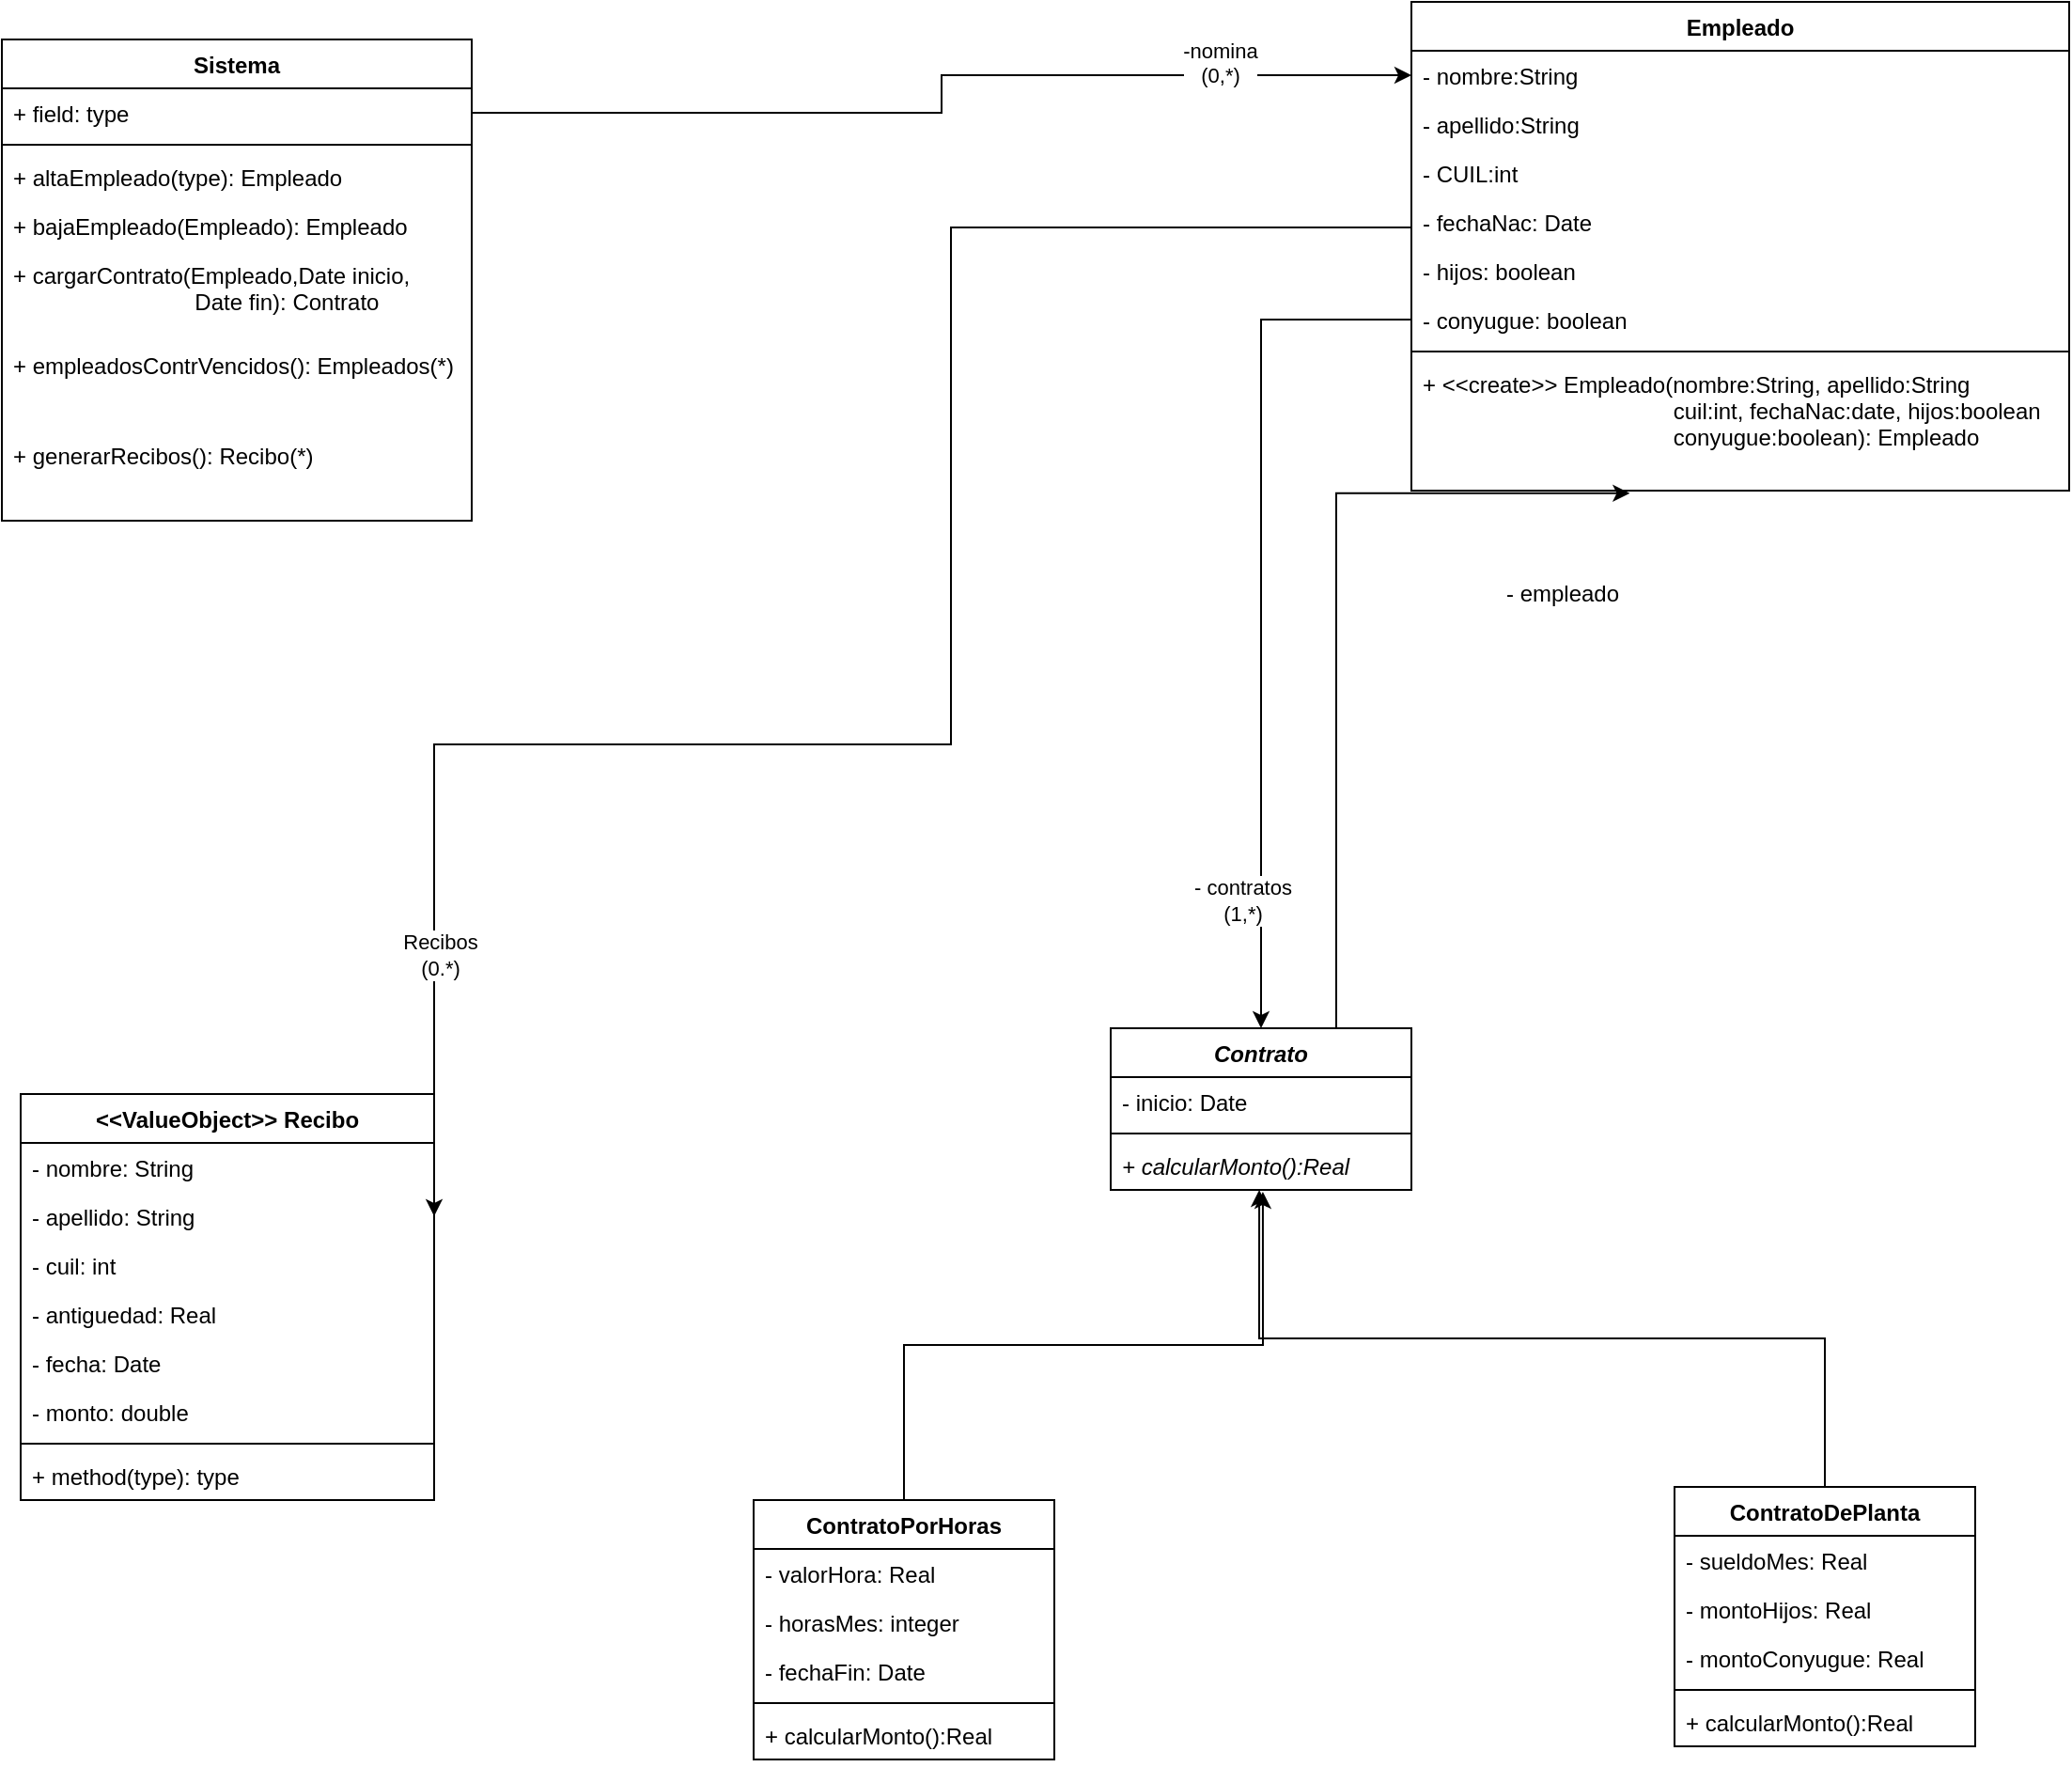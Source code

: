 <mxfile version="20.5.1" type="device"><diagram id="7364k446vfccjCNWJg3e" name="Página-1"><mxGraphModel dx="1198" dy="790" grid="1" gridSize="10" guides="1" tooltips="1" connect="1" arrows="1" fold="1" page="1" pageScale="1" pageWidth="1169" pageHeight="1654" math="0" shadow="0"><root><mxCell id="0"/><mxCell id="1" parent="0"/><mxCell id="M_9a0nrrHJsSFqQ9_Usc-5" value="Sistema" style="swimlane;fontStyle=1;align=center;verticalAlign=top;childLayout=stackLayout;horizontal=1;startSize=26;horizontalStack=0;resizeParent=1;resizeParentMax=0;resizeLast=0;collapsible=1;marginBottom=0;" parent="1" vertex="1"><mxGeometry x="50" y="50" width="250" height="256" as="geometry"/></mxCell><mxCell id="M_9a0nrrHJsSFqQ9_Usc-6" value="+ field: type" style="text;strokeColor=none;fillColor=none;align=left;verticalAlign=top;spacingLeft=4;spacingRight=4;overflow=hidden;rotatable=0;points=[[0,0.5],[1,0.5]];portConstraint=eastwest;" parent="M_9a0nrrHJsSFqQ9_Usc-5" vertex="1"><mxGeometry y="26" width="250" height="26" as="geometry"/></mxCell><mxCell id="M_9a0nrrHJsSFqQ9_Usc-7" value="" style="line;strokeWidth=1;fillColor=none;align=left;verticalAlign=middle;spacingTop=-1;spacingLeft=3;spacingRight=3;rotatable=0;labelPosition=right;points=[];portConstraint=eastwest;strokeColor=inherit;" parent="M_9a0nrrHJsSFqQ9_Usc-5" vertex="1"><mxGeometry y="52" width="250" height="8" as="geometry"/></mxCell><mxCell id="M_9a0nrrHJsSFqQ9_Usc-8" value="+ altaEmpleado(type): Empleado" style="text;strokeColor=none;fillColor=none;align=left;verticalAlign=top;spacingLeft=4;spacingRight=4;overflow=hidden;rotatable=0;points=[[0,0.5],[1,0.5]];portConstraint=eastwest;" parent="M_9a0nrrHJsSFqQ9_Usc-5" vertex="1"><mxGeometry y="60" width="250" height="26" as="geometry"/></mxCell><mxCell id="M_9a0nrrHJsSFqQ9_Usc-31" value="+ bajaEmpleado(Empleado): Empleado" style="text;strokeColor=none;fillColor=none;align=left;verticalAlign=top;spacingLeft=4;spacingRight=4;overflow=hidden;rotatable=0;points=[[0,0.5],[1,0.5]];portConstraint=eastwest;" parent="M_9a0nrrHJsSFqQ9_Usc-5" vertex="1"><mxGeometry y="86" width="250" height="26" as="geometry"/></mxCell><mxCell id="M_9a0nrrHJsSFqQ9_Usc-32" value="+ cargarContrato(Empleado,Date inicio,&#10;                             Date fin): Contrato" style="text;strokeColor=none;fillColor=none;align=left;verticalAlign=top;spacingLeft=4;spacingRight=4;overflow=hidden;rotatable=0;points=[[0,0.5],[1,0.5]];portConstraint=eastwest;" parent="M_9a0nrrHJsSFqQ9_Usc-5" vertex="1"><mxGeometry y="112" width="250" height="48" as="geometry"/></mxCell><mxCell id="M_9a0nrrHJsSFqQ9_Usc-59" value="+ empleadosContrVencidos(): Empleados(*)" style="text;strokeColor=none;fillColor=none;align=left;verticalAlign=top;spacingLeft=4;spacingRight=4;overflow=hidden;rotatable=0;points=[[0,0.5],[1,0.5]];portConstraint=eastwest;" parent="M_9a0nrrHJsSFqQ9_Usc-5" vertex="1"><mxGeometry y="160" width="250" height="48" as="geometry"/></mxCell><mxCell id="M_9a0nrrHJsSFqQ9_Usc-60" value="+ generarRecibos(): Recibo(*)" style="text;strokeColor=none;fillColor=none;align=left;verticalAlign=top;spacingLeft=4;spacingRight=4;overflow=hidden;rotatable=0;points=[[0,0.5],[1,0.5]];portConstraint=eastwest;" parent="M_9a0nrrHJsSFqQ9_Usc-5" vertex="1"><mxGeometry y="208" width="250" height="48" as="geometry"/></mxCell><mxCell id="M_9a0nrrHJsSFqQ9_Usc-16" value="Empleado" style="swimlane;fontStyle=1;align=center;verticalAlign=top;childLayout=stackLayout;horizontal=1;startSize=26;horizontalStack=0;resizeParent=1;resizeParentMax=0;resizeLast=0;collapsible=1;marginBottom=0;" parent="1" vertex="1"><mxGeometry x="800" y="30" width="350" height="260" as="geometry"/></mxCell><mxCell id="M_9a0nrrHJsSFqQ9_Usc-17" value="- nombre:String" style="text;strokeColor=none;fillColor=none;align=left;verticalAlign=top;spacingLeft=4;spacingRight=4;overflow=hidden;rotatable=0;points=[[0,0.5],[1,0.5]];portConstraint=eastwest;" parent="M_9a0nrrHJsSFqQ9_Usc-16" vertex="1"><mxGeometry y="26" width="350" height="26" as="geometry"/></mxCell><mxCell id="M_9a0nrrHJsSFqQ9_Usc-22" value="- apellido:String" style="text;strokeColor=none;fillColor=none;align=left;verticalAlign=top;spacingLeft=4;spacingRight=4;overflow=hidden;rotatable=0;points=[[0,0.5],[1,0.5]];portConstraint=eastwest;" parent="M_9a0nrrHJsSFqQ9_Usc-16" vertex="1"><mxGeometry y="52" width="350" height="26" as="geometry"/></mxCell><mxCell id="M_9a0nrrHJsSFqQ9_Usc-23" value="- CUIL:int" style="text;strokeColor=none;fillColor=none;align=left;verticalAlign=top;spacingLeft=4;spacingRight=4;overflow=hidden;rotatable=0;points=[[0,0.5],[1,0.5]];portConstraint=eastwest;" parent="M_9a0nrrHJsSFqQ9_Usc-16" vertex="1"><mxGeometry y="78" width="350" height="26" as="geometry"/></mxCell><mxCell id="M_9a0nrrHJsSFqQ9_Usc-24" value="- fechaNac: Date" style="text;strokeColor=none;fillColor=none;align=left;verticalAlign=top;spacingLeft=4;spacingRight=4;overflow=hidden;rotatable=0;points=[[0,0.5],[1,0.5]];portConstraint=eastwest;" parent="M_9a0nrrHJsSFqQ9_Usc-16" vertex="1"><mxGeometry y="104" width="350" height="26" as="geometry"/></mxCell><mxCell id="M_9a0nrrHJsSFqQ9_Usc-25" value="- hijos: boolean" style="text;strokeColor=none;fillColor=none;align=left;verticalAlign=top;spacingLeft=4;spacingRight=4;overflow=hidden;rotatable=0;points=[[0,0.5],[1,0.5]];portConstraint=eastwest;" parent="M_9a0nrrHJsSFqQ9_Usc-16" vertex="1"><mxGeometry y="130" width="350" height="26" as="geometry"/></mxCell><mxCell id="M_9a0nrrHJsSFqQ9_Usc-26" value="- conyugue: boolean" style="text;strokeColor=none;fillColor=none;align=left;verticalAlign=top;spacingLeft=4;spacingRight=4;overflow=hidden;rotatable=0;points=[[0,0.5],[1,0.5]];portConstraint=eastwest;" parent="M_9a0nrrHJsSFqQ9_Usc-16" vertex="1"><mxGeometry y="156" width="350" height="26" as="geometry"/></mxCell><mxCell id="M_9a0nrrHJsSFqQ9_Usc-18" value="" style="line;strokeWidth=1;fillColor=none;align=left;verticalAlign=middle;spacingTop=-1;spacingLeft=3;spacingRight=3;rotatable=0;labelPosition=right;points=[];portConstraint=eastwest;strokeColor=inherit;" parent="M_9a0nrrHJsSFqQ9_Usc-16" vertex="1"><mxGeometry y="182" width="350" height="8" as="geometry"/></mxCell><mxCell id="M_9a0nrrHJsSFqQ9_Usc-19" value="+ &lt;&lt;create&gt;&gt; Empleado(nombre:String, apellido:String&#10;                                        cuil:int, fechaNac:date, hijos:boolean&#10;                                        conyugue:boolean): Empleado" style="text;strokeColor=none;fillColor=none;align=left;verticalAlign=top;spacingLeft=4;spacingRight=4;overflow=hidden;rotatable=0;points=[[0,0.5],[1,0.5]];portConstraint=eastwest;" parent="M_9a0nrrHJsSFqQ9_Usc-16" vertex="1"><mxGeometry y="190" width="350" height="70" as="geometry"/></mxCell><mxCell id="M_9a0nrrHJsSFqQ9_Usc-20" style="edgeStyle=orthogonalEdgeStyle;rounded=0;orthogonalLoop=1;jettySize=auto;html=1;" parent="1" source="M_9a0nrrHJsSFqQ9_Usc-6" target="M_9a0nrrHJsSFqQ9_Usc-17" edge="1"><mxGeometry relative="1" as="geometry"/></mxCell><mxCell id="M_9a0nrrHJsSFqQ9_Usc-21" value="&lt;br&gt;-nomina&lt;br&gt;(0,*)" style="edgeLabel;html=1;align=center;verticalAlign=middle;resizable=0;points=[];" parent="M_9a0nrrHJsSFqQ9_Usc-20" vertex="1" connectable="0"><mxGeometry x="0.72" y="-2" relative="1" as="geometry"><mxPoint x="-29" y="-15" as="offset"/></mxGeometry></mxCell><mxCell id="M_9a0nrrHJsSFqQ9_Usc-49" style="edgeStyle=orthogonalEdgeStyle;rounded=0;orthogonalLoop=1;jettySize=auto;html=1;exitX=0.75;exitY=0;exitDx=0;exitDy=0;entryX=0.332;entryY=1.02;entryDx=0;entryDy=0;entryPerimeter=0;" parent="1" source="M_9a0nrrHJsSFqQ9_Usc-27" edge="1" target="M_9a0nrrHJsSFqQ9_Usc-19"><mxGeometry relative="1" as="geometry"><mxPoint x="880" y="300" as="targetPoint"/></mxGeometry></mxCell><mxCell id="M_9a0nrrHJsSFqQ9_Usc-27" value="Contrato" style="swimlane;fontStyle=3;align=center;verticalAlign=top;childLayout=stackLayout;horizontal=1;startSize=26;horizontalStack=0;resizeParent=1;resizeParentMax=0;resizeLast=0;collapsible=1;marginBottom=0;" parent="1" vertex="1"><mxGeometry x="640" y="576" width="160" height="86" as="geometry"/></mxCell><mxCell id="M_9a0nrrHJsSFqQ9_Usc-28" value="- inicio: Date" style="text;strokeColor=none;fillColor=none;align=left;verticalAlign=top;spacingLeft=4;spacingRight=4;overflow=hidden;rotatable=0;points=[[0,0.5],[1,0.5]];portConstraint=eastwest;" parent="M_9a0nrrHJsSFqQ9_Usc-27" vertex="1"><mxGeometry y="26" width="160" height="26" as="geometry"/></mxCell><mxCell id="M_9a0nrrHJsSFqQ9_Usc-29" value="" style="line;strokeWidth=1;fillColor=none;align=left;verticalAlign=middle;spacingTop=-1;spacingLeft=3;spacingRight=3;rotatable=0;labelPosition=right;points=[];portConstraint=eastwest;strokeColor=inherit;" parent="M_9a0nrrHJsSFqQ9_Usc-27" vertex="1"><mxGeometry y="52" width="160" height="8" as="geometry"/></mxCell><mxCell id="M_9a0nrrHJsSFqQ9_Usc-30" value="+ calcularMonto():Real" style="text;strokeColor=none;fillColor=none;align=left;verticalAlign=top;spacingLeft=4;spacingRight=4;overflow=hidden;rotatable=0;points=[[0,0.5],[1,0.5]];portConstraint=eastwest;fontStyle=2" parent="M_9a0nrrHJsSFqQ9_Usc-27" vertex="1"><mxGeometry y="60" width="160" height="26" as="geometry"/></mxCell><mxCell id="M_9a0nrrHJsSFqQ9_Usc-44" style="edgeStyle=orthogonalEdgeStyle;rounded=0;orthogonalLoop=1;jettySize=auto;html=1;entryX=0.506;entryY=1.038;entryDx=0;entryDy=0;entryPerimeter=0;" parent="1" source="M_9a0nrrHJsSFqQ9_Usc-34" target="M_9a0nrrHJsSFqQ9_Usc-30" edge="1"><mxGeometry relative="1" as="geometry"/></mxCell><mxCell id="M_9a0nrrHJsSFqQ9_Usc-34" value="ContratoPorHoras" style="swimlane;fontStyle=1;align=center;verticalAlign=top;childLayout=stackLayout;horizontal=1;startSize=26;horizontalStack=0;resizeParent=1;resizeParentMax=0;resizeLast=0;collapsible=1;marginBottom=0;" parent="1" vertex="1"><mxGeometry x="450" y="827" width="160" height="138" as="geometry"/></mxCell><mxCell id="M_9a0nrrHJsSFqQ9_Usc-54" value="- valorHora: Real" style="text;strokeColor=none;fillColor=none;align=left;verticalAlign=top;spacingLeft=4;spacingRight=4;overflow=hidden;rotatable=0;points=[[0,0.5],[1,0.5]];portConstraint=eastwest;" parent="M_9a0nrrHJsSFqQ9_Usc-34" vertex="1"><mxGeometry y="26" width="160" height="26" as="geometry"/></mxCell><mxCell id="M_9a0nrrHJsSFqQ9_Usc-56" value="- horasMes: integer" style="text;strokeColor=none;fillColor=none;align=left;verticalAlign=top;spacingLeft=4;spacingRight=4;overflow=hidden;rotatable=0;points=[[0,0.5],[1,0.5]];portConstraint=eastwest;" parent="M_9a0nrrHJsSFqQ9_Usc-34" vertex="1"><mxGeometry y="52" width="160" height="26" as="geometry"/></mxCell><mxCell id="M_9a0nrrHJsSFqQ9_Usc-35" value="- fechaFin: Date" style="text;strokeColor=none;fillColor=none;align=left;verticalAlign=top;spacingLeft=4;spacingRight=4;overflow=hidden;rotatable=0;points=[[0,0.5],[1,0.5]];portConstraint=eastwest;" parent="M_9a0nrrHJsSFqQ9_Usc-34" vertex="1"><mxGeometry y="78" width="160" height="26" as="geometry"/></mxCell><mxCell id="M_9a0nrrHJsSFqQ9_Usc-36" value="" style="line;strokeWidth=1;fillColor=none;align=left;verticalAlign=middle;spacingTop=-1;spacingLeft=3;spacingRight=3;rotatable=0;labelPosition=right;points=[];portConstraint=eastwest;strokeColor=inherit;" parent="M_9a0nrrHJsSFqQ9_Usc-34" vertex="1"><mxGeometry y="104" width="160" height="8" as="geometry"/></mxCell><mxCell id="M_9a0nrrHJsSFqQ9_Usc-37" value="+ calcularMonto():Real" style="text;strokeColor=none;fillColor=none;align=left;verticalAlign=top;spacingLeft=4;spacingRight=4;overflow=hidden;rotatable=0;points=[[0,0.5],[1,0.5]];portConstraint=eastwest;" parent="M_9a0nrrHJsSFqQ9_Usc-34" vertex="1"><mxGeometry y="112" width="160" height="26" as="geometry"/></mxCell><mxCell id="M_9a0nrrHJsSFqQ9_Usc-45" style="edgeStyle=orthogonalEdgeStyle;rounded=0;orthogonalLoop=1;jettySize=auto;html=1;entryX=0.494;entryY=1;entryDx=0;entryDy=0;entryPerimeter=0;" parent="1" source="M_9a0nrrHJsSFqQ9_Usc-40" target="M_9a0nrrHJsSFqQ9_Usc-30" edge="1"><mxGeometry relative="1" as="geometry"><mxPoint x="810" y="530" as="targetPoint"/></mxGeometry></mxCell><mxCell id="M_9a0nrrHJsSFqQ9_Usc-40" value="ContratoDePlanta" style="swimlane;fontStyle=1;align=center;verticalAlign=top;childLayout=stackLayout;horizontal=1;startSize=26;horizontalStack=0;resizeParent=1;resizeParentMax=0;resizeLast=0;collapsible=1;marginBottom=0;" parent="1" vertex="1"><mxGeometry x="940" y="820" width="160" height="138" as="geometry"/></mxCell><mxCell id="M_9a0nrrHJsSFqQ9_Usc-41" value="- sueldoMes: Real" style="text;strokeColor=none;fillColor=none;align=left;verticalAlign=top;spacingLeft=4;spacingRight=4;overflow=hidden;rotatable=0;points=[[0,0.5],[1,0.5]];portConstraint=eastwest;" parent="M_9a0nrrHJsSFqQ9_Usc-40" vertex="1"><mxGeometry y="26" width="160" height="26" as="geometry"/></mxCell><mxCell id="M_9a0nrrHJsSFqQ9_Usc-57" value="- montoHijos: Real" style="text;strokeColor=none;fillColor=none;align=left;verticalAlign=top;spacingLeft=4;spacingRight=4;overflow=hidden;rotatable=0;points=[[0,0.5],[1,0.5]];portConstraint=eastwest;" parent="M_9a0nrrHJsSFqQ9_Usc-40" vertex="1"><mxGeometry y="52" width="160" height="26" as="geometry"/></mxCell><mxCell id="M_9a0nrrHJsSFqQ9_Usc-58" value="- montoConyugue: Real" style="text;strokeColor=none;fillColor=none;align=left;verticalAlign=top;spacingLeft=4;spacingRight=4;overflow=hidden;rotatable=0;points=[[0,0.5],[1,0.5]];portConstraint=eastwest;" parent="M_9a0nrrHJsSFqQ9_Usc-40" vertex="1"><mxGeometry y="78" width="160" height="26" as="geometry"/></mxCell><mxCell id="M_9a0nrrHJsSFqQ9_Usc-42" value="" style="line;strokeWidth=1;fillColor=none;align=left;verticalAlign=middle;spacingTop=-1;spacingLeft=3;spacingRight=3;rotatable=0;labelPosition=right;points=[];portConstraint=eastwest;strokeColor=inherit;" parent="M_9a0nrrHJsSFqQ9_Usc-40" vertex="1"><mxGeometry y="104" width="160" height="8" as="geometry"/></mxCell><mxCell id="M_9a0nrrHJsSFqQ9_Usc-43" value="+ calcularMonto():Real" style="text;strokeColor=none;fillColor=none;align=left;verticalAlign=top;spacingLeft=4;spacingRight=4;overflow=hidden;rotatable=0;points=[[0,0.5],[1,0.5]];portConstraint=eastwest;" parent="M_9a0nrrHJsSFqQ9_Usc-40" vertex="1"><mxGeometry y="112" width="160" height="26" as="geometry"/></mxCell><mxCell id="M_9a0nrrHJsSFqQ9_Usc-47" style="edgeStyle=orthogonalEdgeStyle;rounded=0;orthogonalLoop=1;jettySize=auto;html=1;exitX=0;exitY=0.5;exitDx=0;exitDy=0;entryX=0.5;entryY=0;entryDx=0;entryDy=0;" parent="1" source="M_9a0nrrHJsSFqQ9_Usc-26" target="M_9a0nrrHJsSFqQ9_Usc-27" edge="1"><mxGeometry relative="1" as="geometry"/></mxCell><mxCell id="M_9a0nrrHJsSFqQ9_Usc-48" value="- contratos&lt;br&gt;(1,*)" style="edgeLabel;html=1;align=center;verticalAlign=middle;resizable=0;points=[];" parent="M_9a0nrrHJsSFqQ9_Usc-47" vertex="1" connectable="0"><mxGeometry x="0.772" y="-1" relative="1" as="geometry"><mxPoint x="-9" y="-16" as="offset"/></mxGeometry></mxCell><mxCell id="M_9a0nrrHJsSFqQ9_Usc-50" value="- empleado" style="text;html=1;align=center;verticalAlign=middle;resizable=0;points=[];autosize=1;strokeColor=none;fillColor=none;labelBackgroundColor=default;" parent="1" vertex="1"><mxGeometry x="840" y="330" width="80" height="30" as="geometry"/></mxCell><mxCell id="M_9a0nrrHJsSFqQ9_Usc-61" value="&lt;&lt;ValueObject&gt;&gt; Recibo" style="swimlane;fontStyle=1;align=center;verticalAlign=top;childLayout=stackLayout;horizontal=1;startSize=26;horizontalStack=0;resizeParent=1;resizeParentMax=0;resizeLast=0;collapsible=1;marginBottom=0;labelBackgroundColor=default;" parent="1" vertex="1"><mxGeometry x="60" y="611" width="220" height="216" as="geometry"/></mxCell><mxCell id="M_9a0nrrHJsSFqQ9_Usc-62" value="- nombre: String" style="text;strokeColor=none;fillColor=none;align=left;verticalAlign=top;spacingLeft=4;spacingRight=4;overflow=hidden;rotatable=0;points=[[0,0.5],[1,0.5]];portConstraint=eastwest;labelBackgroundColor=default;" parent="M_9a0nrrHJsSFqQ9_Usc-61" vertex="1"><mxGeometry y="26" width="220" height="26" as="geometry"/></mxCell><mxCell id="M_9a0nrrHJsSFqQ9_Usc-65" value="- apellido: String" style="text;strokeColor=none;fillColor=none;align=left;verticalAlign=top;spacingLeft=4;spacingRight=4;overflow=hidden;rotatable=0;points=[[0,0.5],[1,0.5]];portConstraint=eastwest;labelBackgroundColor=default;" parent="M_9a0nrrHJsSFqQ9_Usc-61" vertex="1"><mxGeometry y="52" width="220" height="26" as="geometry"/></mxCell><mxCell id="M_9a0nrrHJsSFqQ9_Usc-66" value="- cuil: int" style="text;strokeColor=none;fillColor=none;align=left;verticalAlign=top;spacingLeft=4;spacingRight=4;overflow=hidden;rotatable=0;points=[[0,0.5],[1,0.5]];portConstraint=eastwest;labelBackgroundColor=default;" parent="M_9a0nrrHJsSFqQ9_Usc-61" vertex="1"><mxGeometry y="78" width="220" height="26" as="geometry"/></mxCell><mxCell id="M_9a0nrrHJsSFqQ9_Usc-67" value="- antiguedad: Real" style="text;strokeColor=none;fillColor=none;align=left;verticalAlign=top;spacingLeft=4;spacingRight=4;overflow=hidden;rotatable=0;points=[[0,0.5],[1,0.5]];portConstraint=eastwest;labelBackgroundColor=default;" parent="M_9a0nrrHJsSFqQ9_Usc-61" vertex="1"><mxGeometry y="104" width="220" height="26" as="geometry"/></mxCell><mxCell id="M_9a0nrrHJsSFqQ9_Usc-68" value="- fecha: Date" style="text;strokeColor=none;fillColor=none;align=left;verticalAlign=top;spacingLeft=4;spacingRight=4;overflow=hidden;rotatable=0;points=[[0,0.5],[1,0.5]];portConstraint=eastwest;labelBackgroundColor=default;" parent="M_9a0nrrHJsSFqQ9_Usc-61" vertex="1"><mxGeometry y="130" width="220" height="26" as="geometry"/></mxCell><mxCell id="M_9a0nrrHJsSFqQ9_Usc-69" value="- monto: double" style="text;strokeColor=none;fillColor=none;align=left;verticalAlign=top;spacingLeft=4;spacingRight=4;overflow=hidden;rotatable=0;points=[[0,0.5],[1,0.5]];portConstraint=eastwest;labelBackgroundColor=default;" parent="M_9a0nrrHJsSFqQ9_Usc-61" vertex="1"><mxGeometry y="156" width="220" height="26" as="geometry"/></mxCell><mxCell id="M_9a0nrrHJsSFqQ9_Usc-63" value="" style="line;strokeWidth=1;fillColor=none;align=left;verticalAlign=middle;spacingTop=-1;spacingLeft=3;spacingRight=3;rotatable=0;labelPosition=right;points=[];portConstraint=eastwest;strokeColor=inherit;labelBackgroundColor=default;" parent="M_9a0nrrHJsSFqQ9_Usc-61" vertex="1"><mxGeometry y="182" width="220" height="8" as="geometry"/></mxCell><mxCell id="M_9a0nrrHJsSFqQ9_Usc-64" value="+ method(type): type" style="text;strokeColor=none;fillColor=none;align=left;verticalAlign=top;spacingLeft=4;spacingRight=4;overflow=hidden;rotatable=0;points=[[0,0.5],[1,0.5]];portConstraint=eastwest;labelBackgroundColor=default;" parent="M_9a0nrrHJsSFqQ9_Usc-61" vertex="1"><mxGeometry y="190" width="220" height="26" as="geometry"/></mxCell><mxCell id="M_9a0nrrHJsSFqQ9_Usc-72" style="edgeStyle=orthogonalEdgeStyle;rounded=0;orthogonalLoop=1;jettySize=auto;html=1;entryX=1;entryY=0.5;entryDx=0;entryDy=0;exitX=0;exitY=0.5;exitDx=0;exitDy=0;" parent="1" source="M_9a0nrrHJsSFqQ9_Usc-24" target="M_9a0nrrHJsSFqQ9_Usc-65" edge="1"><mxGeometry relative="1" as="geometry"><Array as="points"><mxPoint x="800" y="150"/><mxPoint x="555" y="150"/><mxPoint x="555" y="425"/></Array></mxGeometry></mxCell><mxCell id="M_9a0nrrHJsSFqQ9_Usc-73" value="Recibos&lt;br&gt;(0.*)" style="edgeLabel;html=1;align=center;verticalAlign=middle;resizable=0;points=[];" parent="M_9a0nrrHJsSFqQ9_Usc-72" vertex="1" connectable="0"><mxGeometry x="0.735" y="3" relative="1" as="geometry"><mxPoint as="offset"/></mxGeometry></mxCell></root></mxGraphModel></diagram></mxfile>